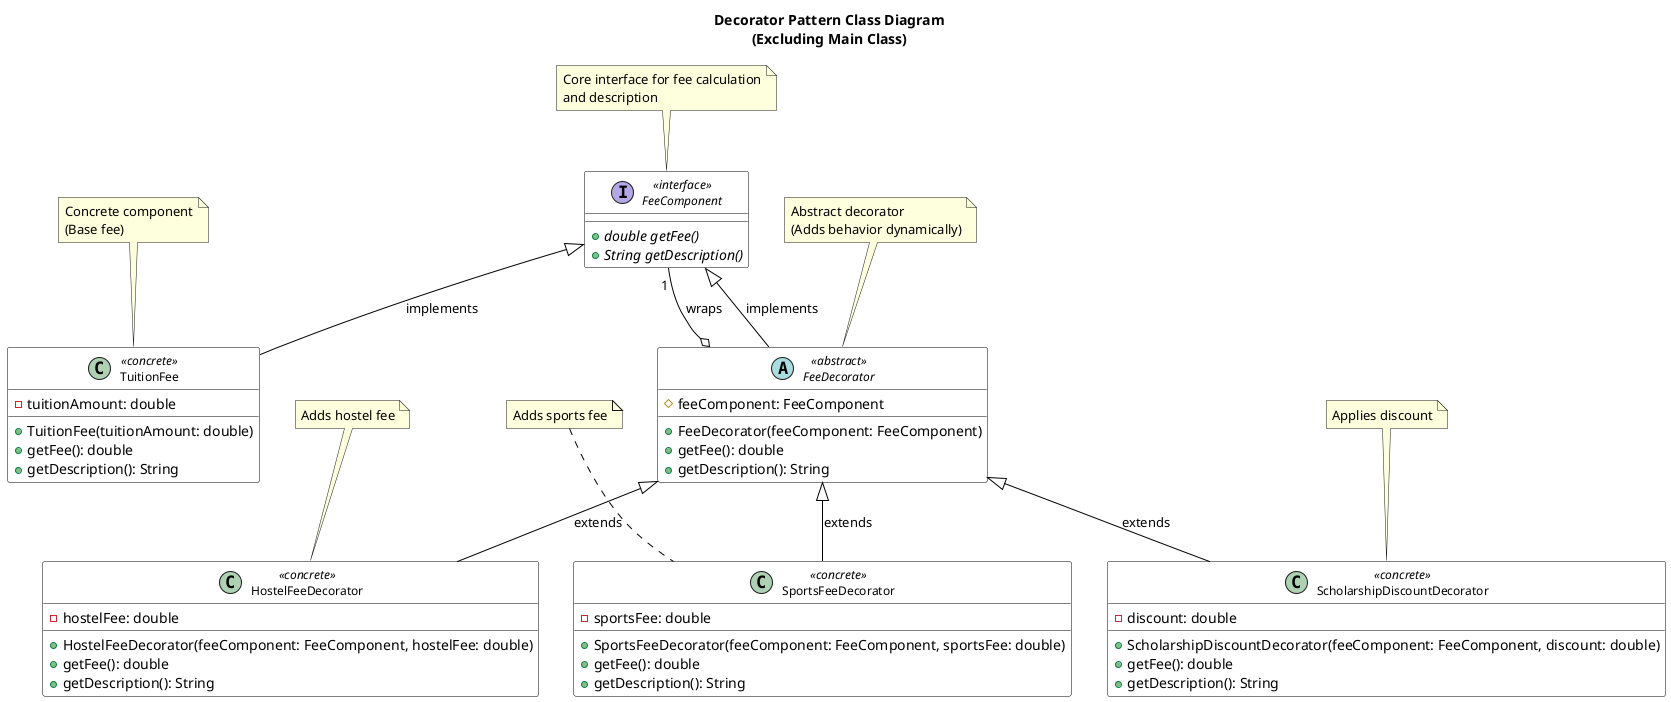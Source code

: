 @startuml DecoratorPatternClassDiagram

!define INTERFACE_COLOR #lightblue
!define ABSTRACT_CLASS_COLOR #lightyellow
!define CONCRETE_CLASS_COLOR #white

skinparam class {
    BackgroundColor <<interface>> INTERFACE_COLOR
    BackgroundColor <<abstract>> ABSTRACT_CLASS_COLOR
    BackgroundColor <<concrete>> CONCRETE_CLASS_COLOR
    BorderColor Black
    ArrowColor Black
    FontSize 12
}

title Decorator Pattern Class Diagram\n(Excluding Main Class)

' Interface
interface FeeComponent <<interface>> {
    + {abstract} double getFee()
    + {abstract} String getDescription()
}

' Concrete Component
class TuitionFee <<concrete>> {
    - tuitionAmount: double
    + TuitionFee(tuitionAmount: double)
    + getFee(): double
    + getDescription(): String
}

' Abstract Decorator
abstract class FeeDecorator <<abstract>> {
    # feeComponent: FeeComponent
    + FeeDecorator(feeComponent: FeeComponent)
    + getFee(): double
    + getDescription(): String
}

' Concrete Decorators
class HostelFeeDecorator <<concrete>> {
    - hostelFee: double
    + HostelFeeDecorator(feeComponent: FeeComponent, hostelFee: double)
    + getFee(): double
    + getDescription(): String
}

class ScholarshipDiscountDecorator <<concrete>> {
    - discount: double
    + ScholarshipDiscountDecorator(feeComponent: FeeComponent, discount: double)
    + getFee(): double
    + getDescription(): String
}

class SportsFeeDecorator <<concrete>> {
    - sportsFee: double
    + SportsFeeDecorator(feeComponent: FeeComponent, sportsFee: double)
    + getFee(): double
    + getDescription(): String
}

' Relations
FeeComponent <|-- TuitionFee : implements
FeeComponent <|-- FeeDecorator : implements
FeeDecorator <|-- HostelFeeDecorator : extends
FeeDecorator <|-- ScholarshipDiscountDecorator : extends
FeeDecorator <|-- SportsFeeDecorator : extends

FeeDecorator o-- "1" FeeComponent : wraps

note top of FeeComponent : Core interface for fee calculation\nand description
note top of TuitionFee : Concrete component\n(Base fee)
note top of FeeDecorator : Abstract decorator\n(Adds behavior dynamically)
note top of HostelFeeDecorator : Adds hostel fee
note top of ScholarshipDiscountDecorator : Applies discount
note top of SportsFeeDecorator : Adds sports fee

@enduml
